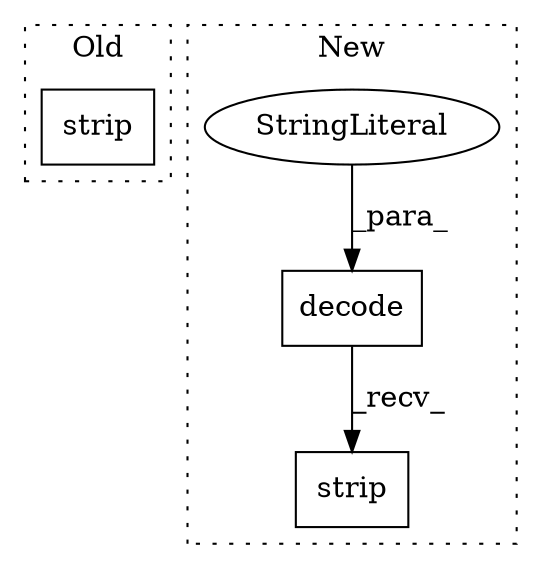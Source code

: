 digraph G {
subgraph cluster0 {
1 [label="strip" a="32" s="2915" l="7" shape="box"];
label = "Old";
style="dotted";
}
subgraph cluster1 {
2 [label="decode" a="32" s="2812,2826" l="7,1" shape="box"];
3 [label="strip" a="32" s="2828" l="7" shape="box"];
4 [label="StringLiteral" a="45" s="2819" l="7" shape="ellipse"];
label = "New";
style="dotted";
}
2 -> 3 [label="_recv_"];
4 -> 2 [label="_para_"];
}